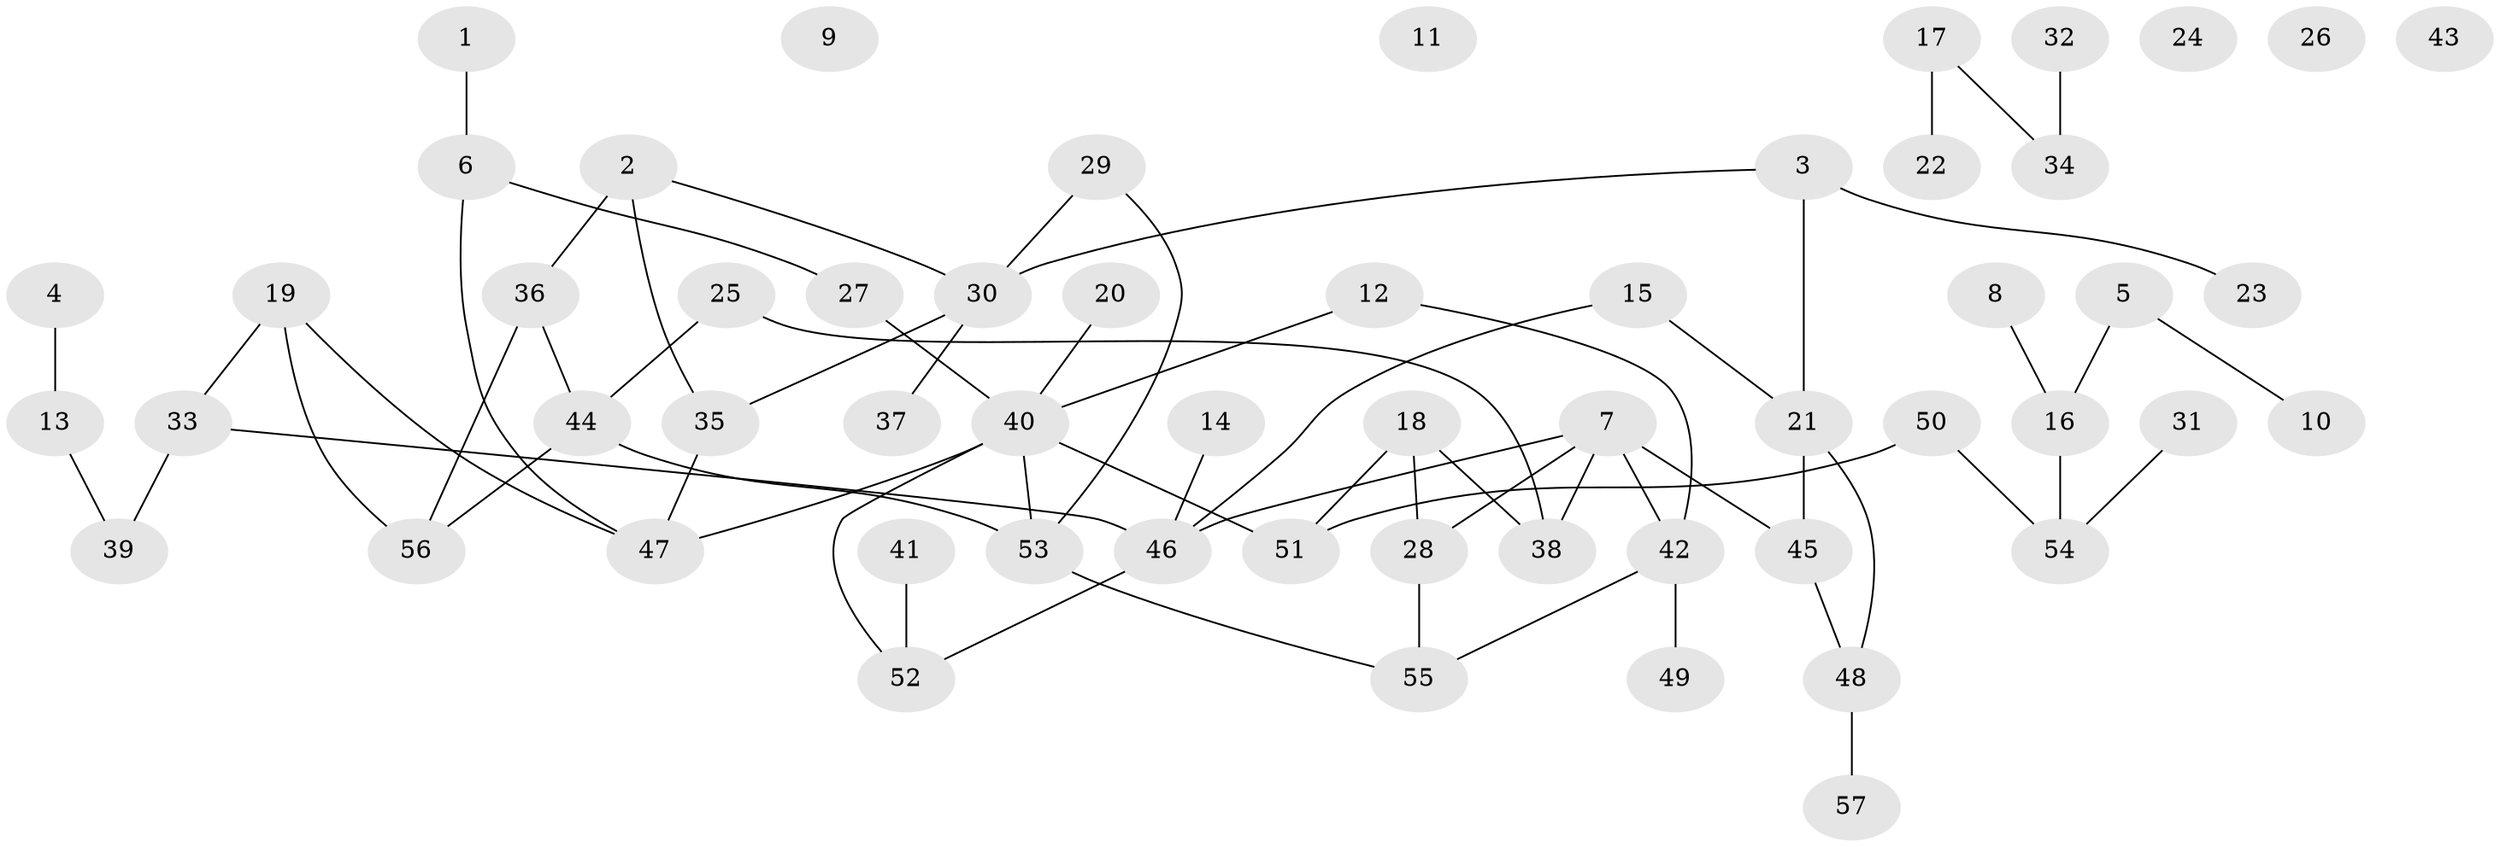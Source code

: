 // Generated by graph-tools (version 1.1) at 2025/00/03/09/25 03:00:49]
// undirected, 57 vertices, 66 edges
graph export_dot {
graph [start="1"]
  node [color=gray90,style=filled];
  1;
  2;
  3;
  4;
  5;
  6;
  7;
  8;
  9;
  10;
  11;
  12;
  13;
  14;
  15;
  16;
  17;
  18;
  19;
  20;
  21;
  22;
  23;
  24;
  25;
  26;
  27;
  28;
  29;
  30;
  31;
  32;
  33;
  34;
  35;
  36;
  37;
  38;
  39;
  40;
  41;
  42;
  43;
  44;
  45;
  46;
  47;
  48;
  49;
  50;
  51;
  52;
  53;
  54;
  55;
  56;
  57;
  1 -- 6;
  2 -- 30;
  2 -- 35;
  2 -- 36;
  3 -- 21;
  3 -- 23;
  3 -- 30;
  4 -- 13;
  5 -- 10;
  5 -- 16;
  6 -- 27;
  6 -- 47;
  7 -- 28;
  7 -- 38;
  7 -- 42;
  7 -- 45;
  7 -- 46;
  8 -- 16;
  12 -- 40;
  12 -- 42;
  13 -- 39;
  14 -- 46;
  15 -- 21;
  15 -- 46;
  16 -- 54;
  17 -- 22;
  17 -- 34;
  18 -- 28;
  18 -- 38;
  18 -- 51;
  19 -- 33;
  19 -- 47;
  19 -- 56;
  20 -- 40;
  21 -- 45;
  21 -- 48;
  25 -- 38;
  25 -- 44;
  27 -- 40;
  28 -- 55;
  29 -- 30;
  29 -- 53;
  30 -- 35;
  30 -- 37;
  31 -- 54;
  32 -- 34;
  33 -- 39;
  33 -- 46;
  35 -- 47;
  36 -- 44;
  36 -- 56;
  40 -- 47;
  40 -- 51;
  40 -- 52;
  40 -- 53;
  41 -- 52;
  42 -- 49;
  42 -- 55;
  44 -- 53;
  44 -- 56;
  45 -- 48;
  46 -- 52;
  48 -- 57;
  50 -- 51;
  50 -- 54;
  53 -- 55;
}
